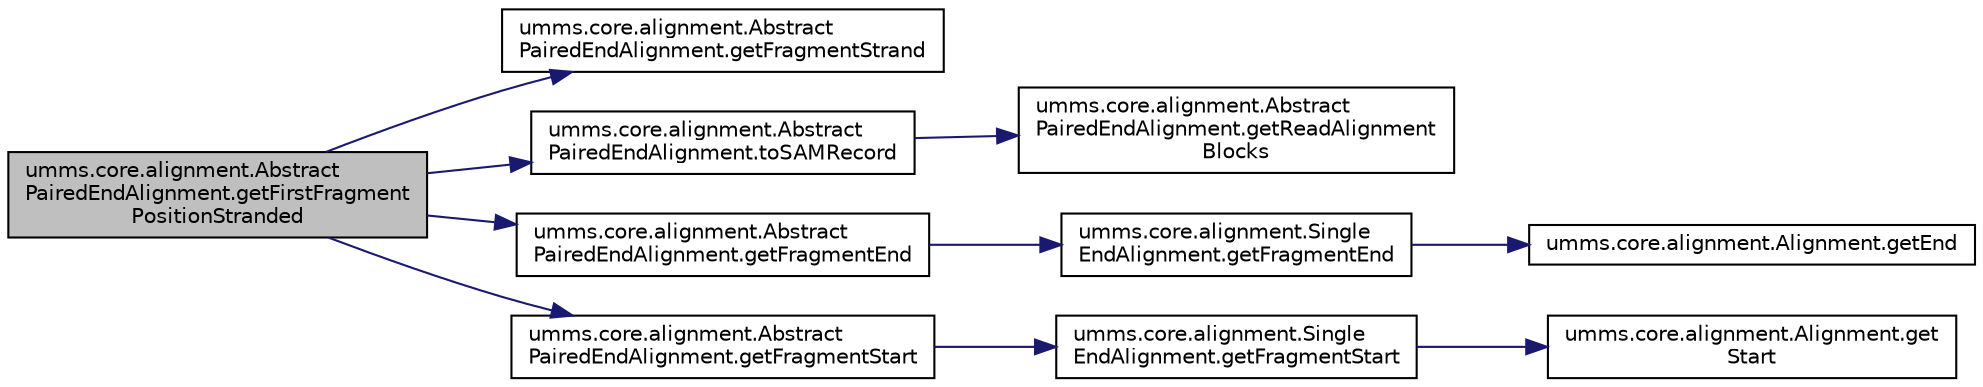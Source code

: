 digraph "umms.core.alignment.AbstractPairedEndAlignment.getFirstFragmentPositionStranded"
{
  edge [fontname="Helvetica",fontsize="10",labelfontname="Helvetica",labelfontsize="10"];
  node [fontname="Helvetica",fontsize="10",shape=record];
  rankdir="LR";
  Node1 [label="umms.core.alignment.Abstract\lPairedEndAlignment.getFirstFragment\lPositionStranded",height=0.2,width=0.4,color="black", fillcolor="grey75", style="filled" fontcolor="black"];
  Node1 -> Node2 [color="midnightblue",fontsize="10",style="solid",fontname="Helvetica"];
  Node2 [label="umms.core.alignment.Abstract\lPairedEndAlignment.getFragmentStrand",height=0.2,width=0.4,color="black", fillcolor="white", style="filled",URL="$classumms_1_1core_1_1alignment_1_1_abstract_paired_end_alignment.html#a7272dda055f8425c3f85302fd96cfa5b"];
  Node1 -> Node3 [color="midnightblue",fontsize="10",style="solid",fontname="Helvetica"];
  Node3 [label="umms.core.alignment.Abstract\lPairedEndAlignment.toSAMRecord",height=0.2,width=0.4,color="black", fillcolor="white", style="filled",URL="$classumms_1_1core_1_1alignment_1_1_abstract_paired_end_alignment.html#a07764ea4c818de84cac405e4d3d1ae73"];
  Node3 -> Node4 [color="midnightblue",fontsize="10",style="solid",fontname="Helvetica"];
  Node4 [label="umms.core.alignment.Abstract\lPairedEndAlignment.getReadAlignment\lBlocks",height=0.2,width=0.4,color="black", fillcolor="white", style="filled",URL="$classumms_1_1core_1_1alignment_1_1_abstract_paired_end_alignment.html#a54e350bcbc168434f78ab6c2417c5eb4"];
  Node1 -> Node5 [color="midnightblue",fontsize="10",style="solid",fontname="Helvetica"];
  Node5 [label="umms.core.alignment.Abstract\lPairedEndAlignment.getFragmentEnd",height=0.2,width=0.4,color="black", fillcolor="white", style="filled",URL="$classumms_1_1core_1_1alignment_1_1_abstract_paired_end_alignment.html#af16e4a059527adbdf5ac66350cab42c5"];
  Node5 -> Node6 [color="midnightblue",fontsize="10",style="solid",fontname="Helvetica"];
  Node6 [label="umms.core.alignment.Single\lEndAlignment.getFragmentEnd",height=0.2,width=0.4,color="black", fillcolor="white", style="filled",URL="$classumms_1_1core_1_1alignment_1_1_single_end_alignment.html#a38409b7b5071dbc0c884b6b5412ed1e0"];
  Node6 -> Node7 [color="midnightblue",fontsize="10",style="solid",fontname="Helvetica"];
  Node7 [label="umms.core.alignment.Alignment.getEnd",height=0.2,width=0.4,color="black", fillcolor="white", style="filled",URL="$interfaceumms_1_1core_1_1alignment_1_1_alignment.html#afac2284106875d0f138898ad59e399fb"];
  Node1 -> Node8 [color="midnightblue",fontsize="10",style="solid",fontname="Helvetica"];
  Node8 [label="umms.core.alignment.Abstract\lPairedEndAlignment.getFragmentStart",height=0.2,width=0.4,color="black", fillcolor="white", style="filled",URL="$classumms_1_1core_1_1alignment_1_1_abstract_paired_end_alignment.html#a64eda682e150d7be478dadb30ec43c56"];
  Node8 -> Node9 [color="midnightblue",fontsize="10",style="solid",fontname="Helvetica"];
  Node9 [label="umms.core.alignment.Single\lEndAlignment.getFragmentStart",height=0.2,width=0.4,color="black", fillcolor="white", style="filled",URL="$classumms_1_1core_1_1alignment_1_1_single_end_alignment.html#a8cc3012be5d52c863d56b719ded4f4d7"];
  Node9 -> Node10 [color="midnightblue",fontsize="10",style="solid",fontname="Helvetica"];
  Node10 [label="umms.core.alignment.Alignment.get\lStart",height=0.2,width=0.4,color="black", fillcolor="white", style="filled",URL="$interfaceumms_1_1core_1_1alignment_1_1_alignment.html#a62c8d52837fefe4dec37dc0a550751b9"];
}
